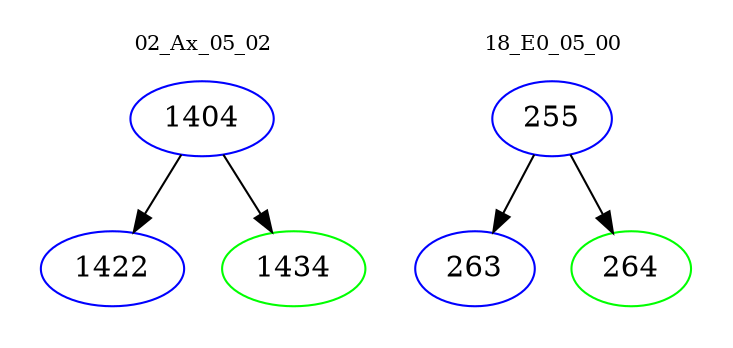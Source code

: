 digraph{
subgraph cluster_0 {
color = white
label = "02_Ax_05_02";
fontsize=10;
T0_1404 [label="1404", color="blue"]
T0_1404 -> T0_1422 [color="black"]
T0_1422 [label="1422", color="blue"]
T0_1404 -> T0_1434 [color="black"]
T0_1434 [label="1434", color="green"]
}
subgraph cluster_1 {
color = white
label = "18_E0_05_00";
fontsize=10;
T1_255 [label="255", color="blue"]
T1_255 -> T1_263 [color="black"]
T1_263 [label="263", color="blue"]
T1_255 -> T1_264 [color="black"]
T1_264 [label="264", color="green"]
}
}
